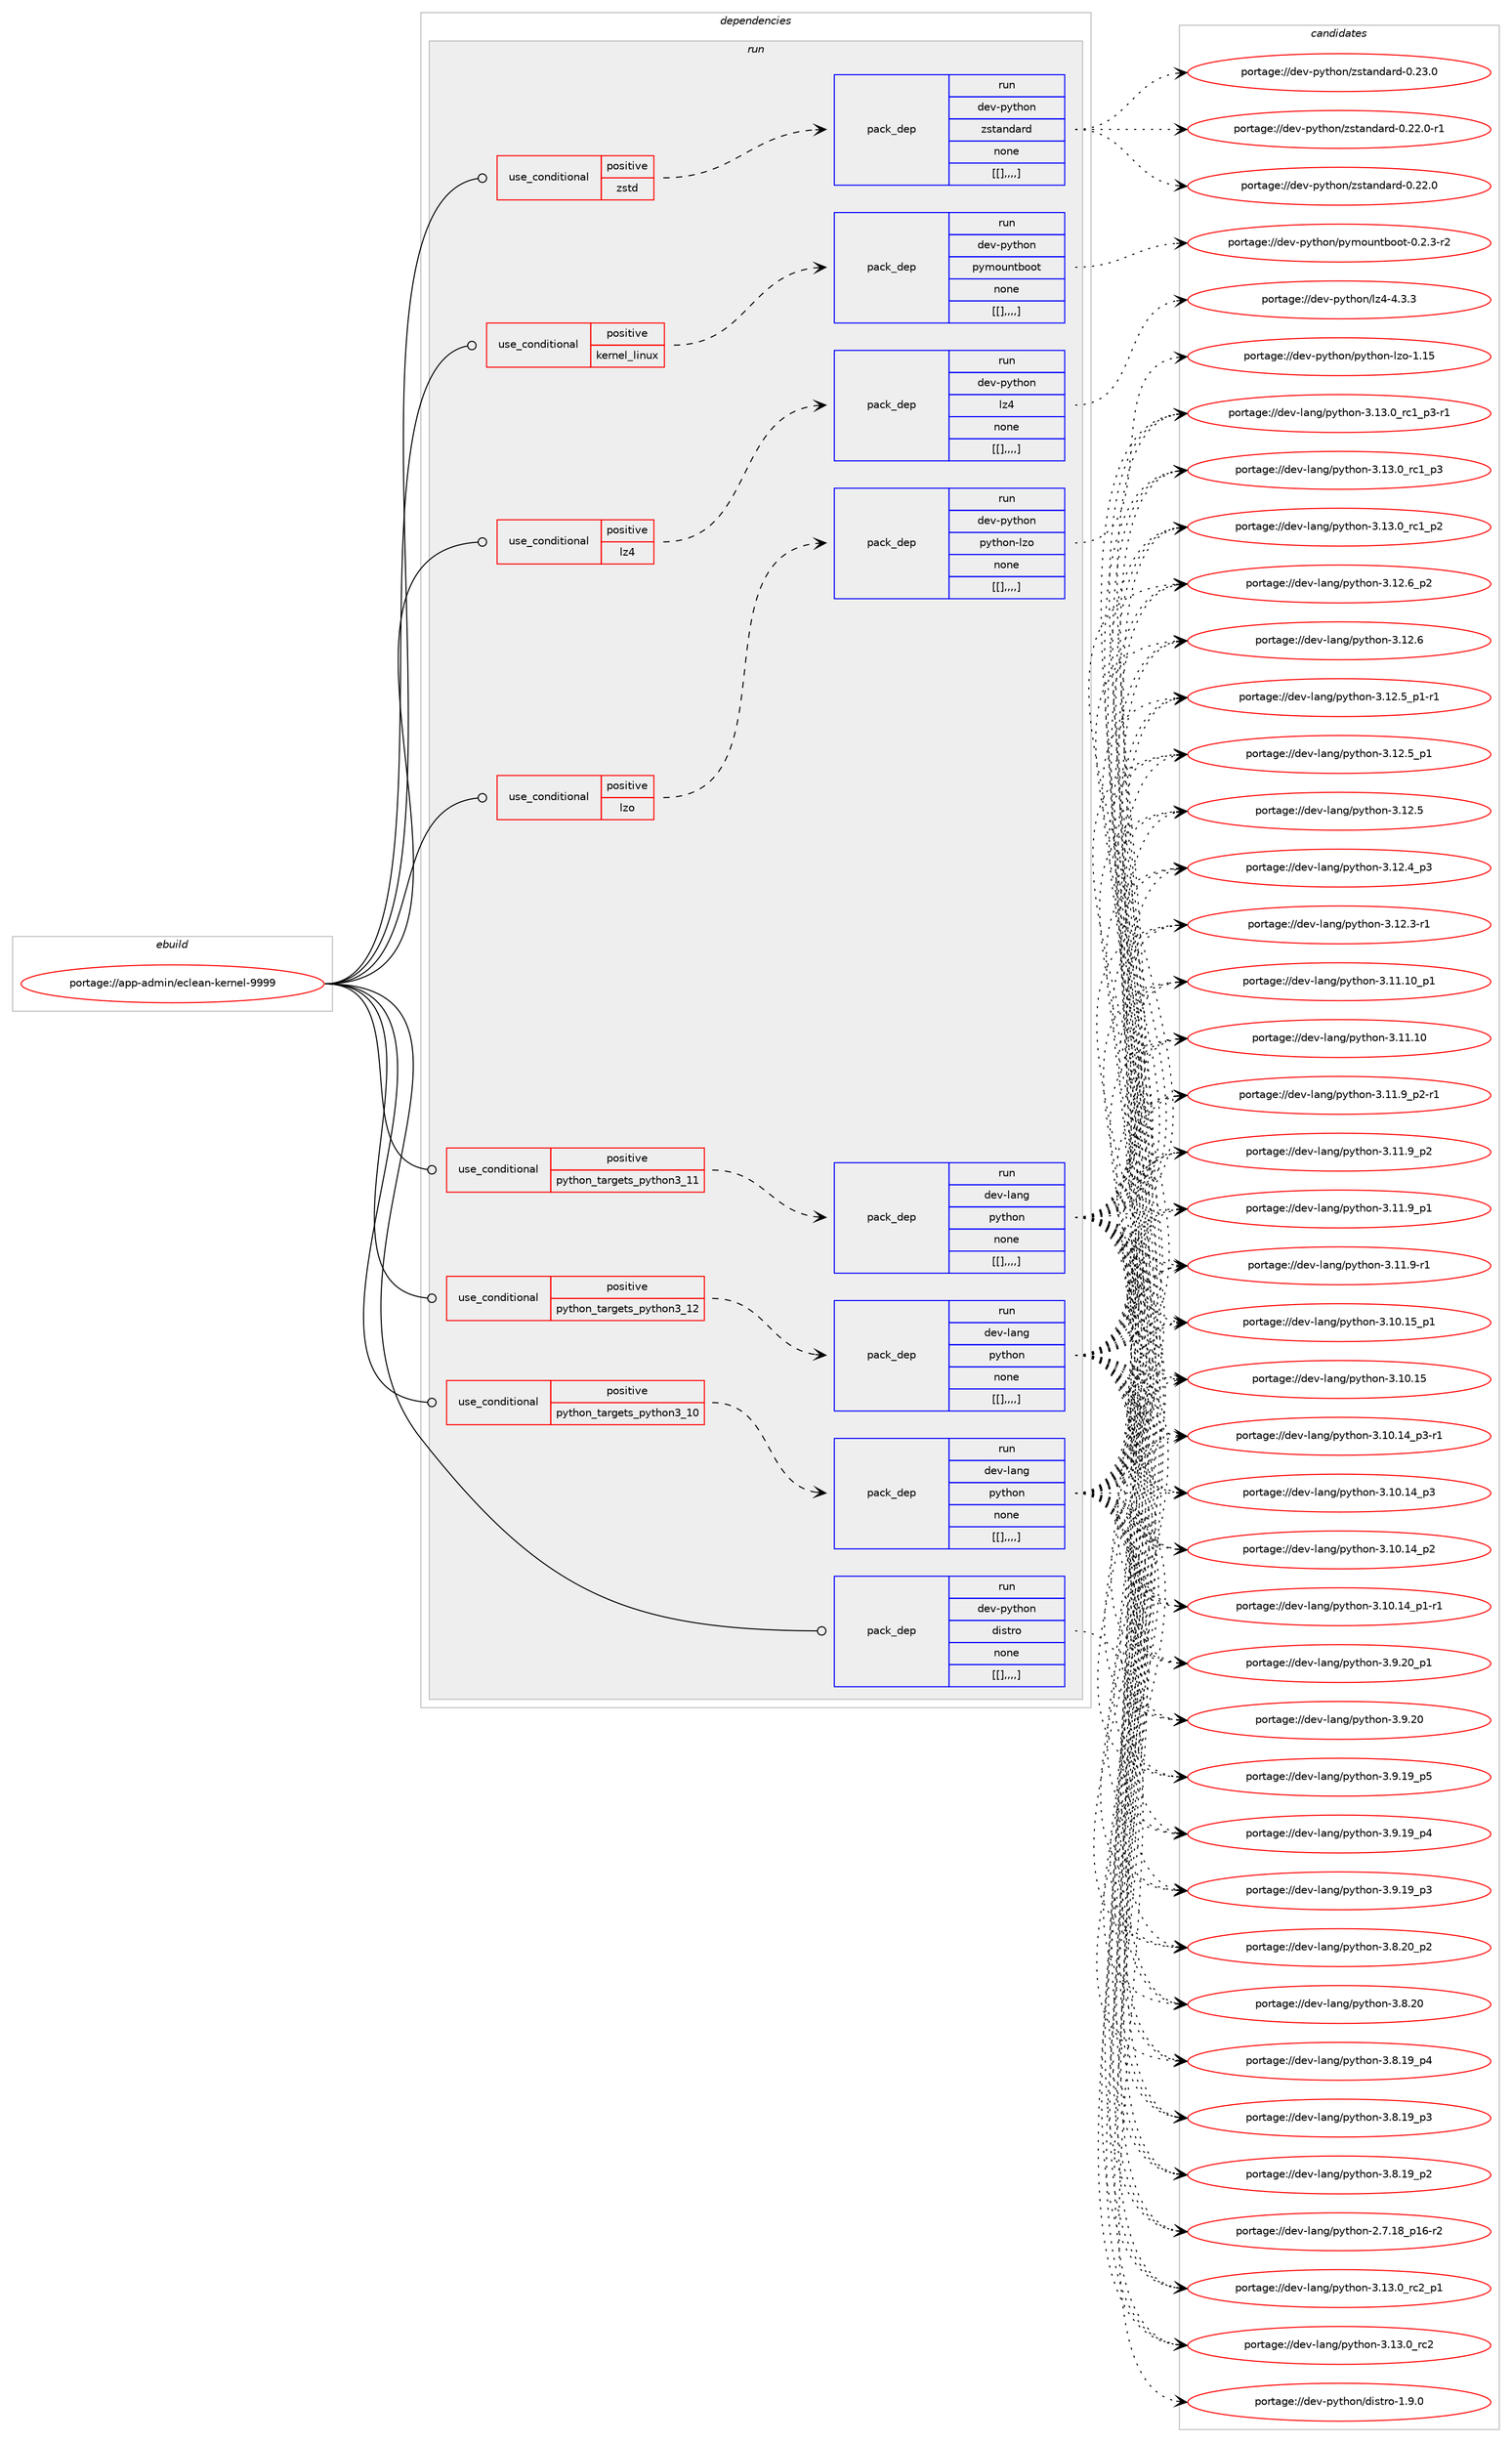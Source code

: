 digraph prolog {

# *************
# Graph options
# *************

newrank=true;
concentrate=true;
compound=true;
graph [rankdir=LR,fontname=Helvetica,fontsize=10,ranksep=1.5];#, ranksep=2.5, nodesep=0.2];
edge  [arrowhead=vee];
node  [fontname=Helvetica,fontsize=10];

# **********
# The ebuild
# **********

subgraph cluster_leftcol {
color=gray;
label=<<i>ebuild</i>>;
id [label="portage://app-admin/eclean-kernel-9999", color=red, width=4, href="../app-admin/eclean-kernel-9999.svg"];
}

# ****************
# The dependencies
# ****************

subgraph cluster_midcol {
color=gray;
label=<<i>dependencies</i>>;
subgraph cluster_compile {
fillcolor="#eeeeee";
style=filled;
label=<<i>compile</i>>;
}
subgraph cluster_compileandrun {
fillcolor="#eeeeee";
style=filled;
label=<<i>compile and run</i>>;
}
subgraph cluster_run {
fillcolor="#eeeeee";
style=filled;
label=<<i>run</i>>;
subgraph cond580 {
dependency2531 [label=<<TABLE BORDER="0" CELLBORDER="1" CELLSPACING="0" CELLPADDING="4"><TR><TD ROWSPAN="3" CELLPADDING="10">use_conditional</TD></TR><TR><TD>positive</TD></TR><TR><TD>kernel_linux</TD></TR></TABLE>>, shape=none, color=red];
subgraph pack1946 {
dependency2532 [label=<<TABLE BORDER="0" CELLBORDER="1" CELLSPACING="0" CELLPADDING="4" WIDTH="220"><TR><TD ROWSPAN="6" CELLPADDING="30">pack_dep</TD></TR><TR><TD WIDTH="110">run</TD></TR><TR><TD>dev-python</TD></TR><TR><TD>pymountboot</TD></TR><TR><TD>none</TD></TR><TR><TD>[[],,,,]</TD></TR></TABLE>>, shape=none, color=blue];
}
dependency2531:e -> dependency2532:w [weight=20,style="dashed",arrowhead="vee"];
}
id:e -> dependency2531:w [weight=20,style="solid",arrowhead="odot"];
subgraph cond581 {
dependency2533 [label=<<TABLE BORDER="0" CELLBORDER="1" CELLSPACING="0" CELLPADDING="4"><TR><TD ROWSPAN="3" CELLPADDING="10">use_conditional</TD></TR><TR><TD>positive</TD></TR><TR><TD>lz4</TD></TR></TABLE>>, shape=none, color=red];
subgraph pack1947 {
dependency2534 [label=<<TABLE BORDER="0" CELLBORDER="1" CELLSPACING="0" CELLPADDING="4" WIDTH="220"><TR><TD ROWSPAN="6" CELLPADDING="30">pack_dep</TD></TR><TR><TD WIDTH="110">run</TD></TR><TR><TD>dev-python</TD></TR><TR><TD>lz4</TD></TR><TR><TD>none</TD></TR><TR><TD>[[],,,,]</TD></TR></TABLE>>, shape=none, color=blue];
}
dependency2533:e -> dependency2534:w [weight=20,style="dashed",arrowhead="vee"];
}
id:e -> dependency2533:w [weight=20,style="solid",arrowhead="odot"];
subgraph cond582 {
dependency2535 [label=<<TABLE BORDER="0" CELLBORDER="1" CELLSPACING="0" CELLPADDING="4"><TR><TD ROWSPAN="3" CELLPADDING="10">use_conditional</TD></TR><TR><TD>positive</TD></TR><TR><TD>lzo</TD></TR></TABLE>>, shape=none, color=red];
subgraph pack1948 {
dependency2536 [label=<<TABLE BORDER="0" CELLBORDER="1" CELLSPACING="0" CELLPADDING="4" WIDTH="220"><TR><TD ROWSPAN="6" CELLPADDING="30">pack_dep</TD></TR><TR><TD WIDTH="110">run</TD></TR><TR><TD>dev-python</TD></TR><TR><TD>python-lzo</TD></TR><TR><TD>none</TD></TR><TR><TD>[[],,,,]</TD></TR></TABLE>>, shape=none, color=blue];
}
dependency2535:e -> dependency2536:w [weight=20,style="dashed",arrowhead="vee"];
}
id:e -> dependency2535:w [weight=20,style="solid",arrowhead="odot"];
subgraph cond583 {
dependency2537 [label=<<TABLE BORDER="0" CELLBORDER="1" CELLSPACING="0" CELLPADDING="4"><TR><TD ROWSPAN="3" CELLPADDING="10">use_conditional</TD></TR><TR><TD>positive</TD></TR><TR><TD>python_targets_python3_10</TD></TR></TABLE>>, shape=none, color=red];
subgraph pack1949 {
dependency2538 [label=<<TABLE BORDER="0" CELLBORDER="1" CELLSPACING="0" CELLPADDING="4" WIDTH="220"><TR><TD ROWSPAN="6" CELLPADDING="30">pack_dep</TD></TR><TR><TD WIDTH="110">run</TD></TR><TR><TD>dev-lang</TD></TR><TR><TD>python</TD></TR><TR><TD>none</TD></TR><TR><TD>[[],,,,]</TD></TR></TABLE>>, shape=none, color=blue];
}
dependency2537:e -> dependency2538:w [weight=20,style="dashed",arrowhead="vee"];
}
id:e -> dependency2537:w [weight=20,style="solid",arrowhead="odot"];
subgraph cond584 {
dependency2539 [label=<<TABLE BORDER="0" CELLBORDER="1" CELLSPACING="0" CELLPADDING="4"><TR><TD ROWSPAN="3" CELLPADDING="10">use_conditional</TD></TR><TR><TD>positive</TD></TR><TR><TD>python_targets_python3_11</TD></TR></TABLE>>, shape=none, color=red];
subgraph pack1950 {
dependency2540 [label=<<TABLE BORDER="0" CELLBORDER="1" CELLSPACING="0" CELLPADDING="4" WIDTH="220"><TR><TD ROWSPAN="6" CELLPADDING="30">pack_dep</TD></TR><TR><TD WIDTH="110">run</TD></TR><TR><TD>dev-lang</TD></TR><TR><TD>python</TD></TR><TR><TD>none</TD></TR><TR><TD>[[],,,,]</TD></TR></TABLE>>, shape=none, color=blue];
}
dependency2539:e -> dependency2540:w [weight=20,style="dashed",arrowhead="vee"];
}
id:e -> dependency2539:w [weight=20,style="solid",arrowhead="odot"];
subgraph cond585 {
dependency2541 [label=<<TABLE BORDER="0" CELLBORDER="1" CELLSPACING="0" CELLPADDING="4"><TR><TD ROWSPAN="3" CELLPADDING="10">use_conditional</TD></TR><TR><TD>positive</TD></TR><TR><TD>python_targets_python3_12</TD></TR></TABLE>>, shape=none, color=red];
subgraph pack1951 {
dependency2542 [label=<<TABLE BORDER="0" CELLBORDER="1" CELLSPACING="0" CELLPADDING="4" WIDTH="220"><TR><TD ROWSPAN="6" CELLPADDING="30">pack_dep</TD></TR><TR><TD WIDTH="110">run</TD></TR><TR><TD>dev-lang</TD></TR><TR><TD>python</TD></TR><TR><TD>none</TD></TR><TR><TD>[[],,,,]</TD></TR></TABLE>>, shape=none, color=blue];
}
dependency2541:e -> dependency2542:w [weight=20,style="dashed",arrowhead="vee"];
}
id:e -> dependency2541:w [weight=20,style="solid",arrowhead="odot"];
subgraph cond586 {
dependency2543 [label=<<TABLE BORDER="0" CELLBORDER="1" CELLSPACING="0" CELLPADDING="4"><TR><TD ROWSPAN="3" CELLPADDING="10">use_conditional</TD></TR><TR><TD>positive</TD></TR><TR><TD>zstd</TD></TR></TABLE>>, shape=none, color=red];
subgraph pack1952 {
dependency2544 [label=<<TABLE BORDER="0" CELLBORDER="1" CELLSPACING="0" CELLPADDING="4" WIDTH="220"><TR><TD ROWSPAN="6" CELLPADDING="30">pack_dep</TD></TR><TR><TD WIDTH="110">run</TD></TR><TR><TD>dev-python</TD></TR><TR><TD>zstandard</TD></TR><TR><TD>none</TD></TR><TR><TD>[[],,,,]</TD></TR></TABLE>>, shape=none, color=blue];
}
dependency2543:e -> dependency2544:w [weight=20,style="dashed",arrowhead="vee"];
}
id:e -> dependency2543:w [weight=20,style="solid",arrowhead="odot"];
subgraph pack1953 {
dependency2545 [label=<<TABLE BORDER="0" CELLBORDER="1" CELLSPACING="0" CELLPADDING="4" WIDTH="220"><TR><TD ROWSPAN="6" CELLPADDING="30">pack_dep</TD></TR><TR><TD WIDTH="110">run</TD></TR><TR><TD>dev-python</TD></TR><TR><TD>distro</TD></TR><TR><TD>none</TD></TR><TR><TD>[[],,,,]</TD></TR></TABLE>>, shape=none, color=blue];
}
id:e -> dependency2545:w [weight=20,style="solid",arrowhead="odot"];
}
}

# **************
# The candidates
# **************

subgraph cluster_choices {
rank=same;
color=gray;
label=<<i>candidates</i>>;

subgraph choice1946 {
color=black;
nodesep=1;
choice1001011184511212111610411111047112121109111117110116981111111164548465046514511450 [label="portage://dev-python/pymountboot-0.2.3-r2", color=red, width=4,href="../dev-python/pymountboot-0.2.3-r2.svg"];
dependency2532:e -> choice1001011184511212111610411111047112121109111117110116981111111164548465046514511450:w [style=dotted,weight="100"];
}
subgraph choice1947 {
color=black;
nodesep=1;
choice100101118451121211161041111104710812252455246514651 [label="portage://dev-python/lz4-4.3.3", color=red, width=4,href="../dev-python/lz4-4.3.3.svg"];
dependency2534:e -> choice100101118451121211161041111104710812252455246514651:w [style=dotted,weight="100"];
}
subgraph choice1948 {
color=black;
nodesep=1;
choice1001011184511212111610411111047112121116104111110451081221114549464953 [label="portage://dev-python/python-lzo-1.15", color=red, width=4,href="../dev-python/python-lzo-1.15.svg"];
dependency2536:e -> choice1001011184511212111610411111047112121116104111110451081221114549464953:w [style=dotted,weight="100"];
}
subgraph choice1949 {
color=black;
nodesep=1;
choice100101118451089711010347112121116104111110455146495146489511499509511249 [label="portage://dev-lang/python-3.13.0_rc2_p1", color=red, width=4,href="../dev-lang/python-3.13.0_rc2_p1.svg"];
choice10010111845108971101034711212111610411111045514649514648951149950 [label="portage://dev-lang/python-3.13.0_rc2", color=red, width=4,href="../dev-lang/python-3.13.0_rc2.svg"];
choice1001011184510897110103471121211161041111104551464951464895114994995112514511449 [label="portage://dev-lang/python-3.13.0_rc1_p3-r1", color=red, width=4,href="../dev-lang/python-3.13.0_rc1_p3-r1.svg"];
choice100101118451089711010347112121116104111110455146495146489511499499511251 [label="portage://dev-lang/python-3.13.0_rc1_p3", color=red, width=4,href="../dev-lang/python-3.13.0_rc1_p3.svg"];
choice100101118451089711010347112121116104111110455146495146489511499499511250 [label="portage://dev-lang/python-3.13.0_rc1_p2", color=red, width=4,href="../dev-lang/python-3.13.0_rc1_p2.svg"];
choice100101118451089711010347112121116104111110455146495046549511250 [label="portage://dev-lang/python-3.12.6_p2", color=red, width=4,href="../dev-lang/python-3.12.6_p2.svg"];
choice10010111845108971101034711212111610411111045514649504654 [label="portage://dev-lang/python-3.12.6", color=red, width=4,href="../dev-lang/python-3.12.6.svg"];
choice1001011184510897110103471121211161041111104551464950465395112494511449 [label="portage://dev-lang/python-3.12.5_p1-r1", color=red, width=4,href="../dev-lang/python-3.12.5_p1-r1.svg"];
choice100101118451089711010347112121116104111110455146495046539511249 [label="portage://dev-lang/python-3.12.5_p1", color=red, width=4,href="../dev-lang/python-3.12.5_p1.svg"];
choice10010111845108971101034711212111610411111045514649504653 [label="portage://dev-lang/python-3.12.5", color=red, width=4,href="../dev-lang/python-3.12.5.svg"];
choice100101118451089711010347112121116104111110455146495046529511251 [label="portage://dev-lang/python-3.12.4_p3", color=red, width=4,href="../dev-lang/python-3.12.4_p3.svg"];
choice100101118451089711010347112121116104111110455146495046514511449 [label="portage://dev-lang/python-3.12.3-r1", color=red, width=4,href="../dev-lang/python-3.12.3-r1.svg"];
choice10010111845108971101034711212111610411111045514649494649489511249 [label="portage://dev-lang/python-3.11.10_p1", color=red, width=4,href="../dev-lang/python-3.11.10_p1.svg"];
choice1001011184510897110103471121211161041111104551464949464948 [label="portage://dev-lang/python-3.11.10", color=red, width=4,href="../dev-lang/python-3.11.10.svg"];
choice1001011184510897110103471121211161041111104551464949465795112504511449 [label="portage://dev-lang/python-3.11.9_p2-r1", color=red, width=4,href="../dev-lang/python-3.11.9_p2-r1.svg"];
choice100101118451089711010347112121116104111110455146494946579511250 [label="portage://dev-lang/python-3.11.9_p2", color=red, width=4,href="../dev-lang/python-3.11.9_p2.svg"];
choice100101118451089711010347112121116104111110455146494946579511249 [label="portage://dev-lang/python-3.11.9_p1", color=red, width=4,href="../dev-lang/python-3.11.9_p1.svg"];
choice100101118451089711010347112121116104111110455146494946574511449 [label="portage://dev-lang/python-3.11.9-r1", color=red, width=4,href="../dev-lang/python-3.11.9-r1.svg"];
choice10010111845108971101034711212111610411111045514649484649539511249 [label="portage://dev-lang/python-3.10.15_p1", color=red, width=4,href="../dev-lang/python-3.10.15_p1.svg"];
choice1001011184510897110103471121211161041111104551464948464953 [label="portage://dev-lang/python-3.10.15", color=red, width=4,href="../dev-lang/python-3.10.15.svg"];
choice100101118451089711010347112121116104111110455146494846495295112514511449 [label="portage://dev-lang/python-3.10.14_p3-r1", color=red, width=4,href="../dev-lang/python-3.10.14_p3-r1.svg"];
choice10010111845108971101034711212111610411111045514649484649529511251 [label="portage://dev-lang/python-3.10.14_p3", color=red, width=4,href="../dev-lang/python-3.10.14_p3.svg"];
choice10010111845108971101034711212111610411111045514649484649529511250 [label="portage://dev-lang/python-3.10.14_p2", color=red, width=4,href="../dev-lang/python-3.10.14_p2.svg"];
choice100101118451089711010347112121116104111110455146494846495295112494511449 [label="portage://dev-lang/python-3.10.14_p1-r1", color=red, width=4,href="../dev-lang/python-3.10.14_p1-r1.svg"];
choice100101118451089711010347112121116104111110455146574650489511249 [label="portage://dev-lang/python-3.9.20_p1", color=red, width=4,href="../dev-lang/python-3.9.20_p1.svg"];
choice10010111845108971101034711212111610411111045514657465048 [label="portage://dev-lang/python-3.9.20", color=red, width=4,href="../dev-lang/python-3.9.20.svg"];
choice100101118451089711010347112121116104111110455146574649579511253 [label="portage://dev-lang/python-3.9.19_p5", color=red, width=4,href="../dev-lang/python-3.9.19_p5.svg"];
choice100101118451089711010347112121116104111110455146574649579511252 [label="portage://dev-lang/python-3.9.19_p4", color=red, width=4,href="../dev-lang/python-3.9.19_p4.svg"];
choice100101118451089711010347112121116104111110455146574649579511251 [label="portage://dev-lang/python-3.9.19_p3", color=red, width=4,href="../dev-lang/python-3.9.19_p3.svg"];
choice100101118451089711010347112121116104111110455146564650489511250 [label="portage://dev-lang/python-3.8.20_p2", color=red, width=4,href="../dev-lang/python-3.8.20_p2.svg"];
choice10010111845108971101034711212111610411111045514656465048 [label="portage://dev-lang/python-3.8.20", color=red, width=4,href="../dev-lang/python-3.8.20.svg"];
choice100101118451089711010347112121116104111110455146564649579511252 [label="portage://dev-lang/python-3.8.19_p4", color=red, width=4,href="../dev-lang/python-3.8.19_p4.svg"];
choice100101118451089711010347112121116104111110455146564649579511251 [label="portage://dev-lang/python-3.8.19_p3", color=red, width=4,href="../dev-lang/python-3.8.19_p3.svg"];
choice100101118451089711010347112121116104111110455146564649579511250 [label="portage://dev-lang/python-3.8.19_p2", color=red, width=4,href="../dev-lang/python-3.8.19_p2.svg"];
choice100101118451089711010347112121116104111110455046554649569511249544511450 [label="portage://dev-lang/python-2.7.18_p16-r2", color=red, width=4,href="../dev-lang/python-2.7.18_p16-r2.svg"];
dependency2538:e -> choice100101118451089711010347112121116104111110455146495146489511499509511249:w [style=dotted,weight="100"];
dependency2538:e -> choice10010111845108971101034711212111610411111045514649514648951149950:w [style=dotted,weight="100"];
dependency2538:e -> choice1001011184510897110103471121211161041111104551464951464895114994995112514511449:w [style=dotted,weight="100"];
dependency2538:e -> choice100101118451089711010347112121116104111110455146495146489511499499511251:w [style=dotted,weight="100"];
dependency2538:e -> choice100101118451089711010347112121116104111110455146495146489511499499511250:w [style=dotted,weight="100"];
dependency2538:e -> choice100101118451089711010347112121116104111110455146495046549511250:w [style=dotted,weight="100"];
dependency2538:e -> choice10010111845108971101034711212111610411111045514649504654:w [style=dotted,weight="100"];
dependency2538:e -> choice1001011184510897110103471121211161041111104551464950465395112494511449:w [style=dotted,weight="100"];
dependency2538:e -> choice100101118451089711010347112121116104111110455146495046539511249:w [style=dotted,weight="100"];
dependency2538:e -> choice10010111845108971101034711212111610411111045514649504653:w [style=dotted,weight="100"];
dependency2538:e -> choice100101118451089711010347112121116104111110455146495046529511251:w [style=dotted,weight="100"];
dependency2538:e -> choice100101118451089711010347112121116104111110455146495046514511449:w [style=dotted,weight="100"];
dependency2538:e -> choice10010111845108971101034711212111610411111045514649494649489511249:w [style=dotted,weight="100"];
dependency2538:e -> choice1001011184510897110103471121211161041111104551464949464948:w [style=dotted,weight="100"];
dependency2538:e -> choice1001011184510897110103471121211161041111104551464949465795112504511449:w [style=dotted,weight="100"];
dependency2538:e -> choice100101118451089711010347112121116104111110455146494946579511250:w [style=dotted,weight="100"];
dependency2538:e -> choice100101118451089711010347112121116104111110455146494946579511249:w [style=dotted,weight="100"];
dependency2538:e -> choice100101118451089711010347112121116104111110455146494946574511449:w [style=dotted,weight="100"];
dependency2538:e -> choice10010111845108971101034711212111610411111045514649484649539511249:w [style=dotted,weight="100"];
dependency2538:e -> choice1001011184510897110103471121211161041111104551464948464953:w [style=dotted,weight="100"];
dependency2538:e -> choice100101118451089711010347112121116104111110455146494846495295112514511449:w [style=dotted,weight="100"];
dependency2538:e -> choice10010111845108971101034711212111610411111045514649484649529511251:w [style=dotted,weight="100"];
dependency2538:e -> choice10010111845108971101034711212111610411111045514649484649529511250:w [style=dotted,weight="100"];
dependency2538:e -> choice100101118451089711010347112121116104111110455146494846495295112494511449:w [style=dotted,weight="100"];
dependency2538:e -> choice100101118451089711010347112121116104111110455146574650489511249:w [style=dotted,weight="100"];
dependency2538:e -> choice10010111845108971101034711212111610411111045514657465048:w [style=dotted,weight="100"];
dependency2538:e -> choice100101118451089711010347112121116104111110455146574649579511253:w [style=dotted,weight="100"];
dependency2538:e -> choice100101118451089711010347112121116104111110455146574649579511252:w [style=dotted,weight="100"];
dependency2538:e -> choice100101118451089711010347112121116104111110455146574649579511251:w [style=dotted,weight="100"];
dependency2538:e -> choice100101118451089711010347112121116104111110455146564650489511250:w [style=dotted,weight="100"];
dependency2538:e -> choice10010111845108971101034711212111610411111045514656465048:w [style=dotted,weight="100"];
dependency2538:e -> choice100101118451089711010347112121116104111110455146564649579511252:w [style=dotted,weight="100"];
dependency2538:e -> choice100101118451089711010347112121116104111110455146564649579511251:w [style=dotted,weight="100"];
dependency2538:e -> choice100101118451089711010347112121116104111110455146564649579511250:w [style=dotted,weight="100"];
dependency2538:e -> choice100101118451089711010347112121116104111110455046554649569511249544511450:w [style=dotted,weight="100"];
}
subgraph choice1950 {
color=black;
nodesep=1;
choice100101118451089711010347112121116104111110455146495146489511499509511249 [label="portage://dev-lang/python-3.13.0_rc2_p1", color=red, width=4,href="../dev-lang/python-3.13.0_rc2_p1.svg"];
choice10010111845108971101034711212111610411111045514649514648951149950 [label="portage://dev-lang/python-3.13.0_rc2", color=red, width=4,href="../dev-lang/python-3.13.0_rc2.svg"];
choice1001011184510897110103471121211161041111104551464951464895114994995112514511449 [label="portage://dev-lang/python-3.13.0_rc1_p3-r1", color=red, width=4,href="../dev-lang/python-3.13.0_rc1_p3-r1.svg"];
choice100101118451089711010347112121116104111110455146495146489511499499511251 [label="portage://dev-lang/python-3.13.0_rc1_p3", color=red, width=4,href="../dev-lang/python-3.13.0_rc1_p3.svg"];
choice100101118451089711010347112121116104111110455146495146489511499499511250 [label="portage://dev-lang/python-3.13.0_rc1_p2", color=red, width=4,href="../dev-lang/python-3.13.0_rc1_p2.svg"];
choice100101118451089711010347112121116104111110455146495046549511250 [label="portage://dev-lang/python-3.12.6_p2", color=red, width=4,href="../dev-lang/python-3.12.6_p2.svg"];
choice10010111845108971101034711212111610411111045514649504654 [label="portage://dev-lang/python-3.12.6", color=red, width=4,href="../dev-lang/python-3.12.6.svg"];
choice1001011184510897110103471121211161041111104551464950465395112494511449 [label="portage://dev-lang/python-3.12.5_p1-r1", color=red, width=4,href="../dev-lang/python-3.12.5_p1-r1.svg"];
choice100101118451089711010347112121116104111110455146495046539511249 [label="portage://dev-lang/python-3.12.5_p1", color=red, width=4,href="../dev-lang/python-3.12.5_p1.svg"];
choice10010111845108971101034711212111610411111045514649504653 [label="portage://dev-lang/python-3.12.5", color=red, width=4,href="../dev-lang/python-3.12.5.svg"];
choice100101118451089711010347112121116104111110455146495046529511251 [label="portage://dev-lang/python-3.12.4_p3", color=red, width=4,href="../dev-lang/python-3.12.4_p3.svg"];
choice100101118451089711010347112121116104111110455146495046514511449 [label="portage://dev-lang/python-3.12.3-r1", color=red, width=4,href="../dev-lang/python-3.12.3-r1.svg"];
choice10010111845108971101034711212111610411111045514649494649489511249 [label="portage://dev-lang/python-3.11.10_p1", color=red, width=4,href="../dev-lang/python-3.11.10_p1.svg"];
choice1001011184510897110103471121211161041111104551464949464948 [label="portage://dev-lang/python-3.11.10", color=red, width=4,href="../dev-lang/python-3.11.10.svg"];
choice1001011184510897110103471121211161041111104551464949465795112504511449 [label="portage://dev-lang/python-3.11.9_p2-r1", color=red, width=4,href="../dev-lang/python-3.11.9_p2-r1.svg"];
choice100101118451089711010347112121116104111110455146494946579511250 [label="portage://dev-lang/python-3.11.9_p2", color=red, width=4,href="../dev-lang/python-3.11.9_p2.svg"];
choice100101118451089711010347112121116104111110455146494946579511249 [label="portage://dev-lang/python-3.11.9_p1", color=red, width=4,href="../dev-lang/python-3.11.9_p1.svg"];
choice100101118451089711010347112121116104111110455146494946574511449 [label="portage://dev-lang/python-3.11.9-r1", color=red, width=4,href="../dev-lang/python-3.11.9-r1.svg"];
choice10010111845108971101034711212111610411111045514649484649539511249 [label="portage://dev-lang/python-3.10.15_p1", color=red, width=4,href="../dev-lang/python-3.10.15_p1.svg"];
choice1001011184510897110103471121211161041111104551464948464953 [label="portage://dev-lang/python-3.10.15", color=red, width=4,href="../dev-lang/python-3.10.15.svg"];
choice100101118451089711010347112121116104111110455146494846495295112514511449 [label="portage://dev-lang/python-3.10.14_p3-r1", color=red, width=4,href="../dev-lang/python-3.10.14_p3-r1.svg"];
choice10010111845108971101034711212111610411111045514649484649529511251 [label="portage://dev-lang/python-3.10.14_p3", color=red, width=4,href="../dev-lang/python-3.10.14_p3.svg"];
choice10010111845108971101034711212111610411111045514649484649529511250 [label="portage://dev-lang/python-3.10.14_p2", color=red, width=4,href="../dev-lang/python-3.10.14_p2.svg"];
choice100101118451089711010347112121116104111110455146494846495295112494511449 [label="portage://dev-lang/python-3.10.14_p1-r1", color=red, width=4,href="../dev-lang/python-3.10.14_p1-r1.svg"];
choice100101118451089711010347112121116104111110455146574650489511249 [label="portage://dev-lang/python-3.9.20_p1", color=red, width=4,href="../dev-lang/python-3.9.20_p1.svg"];
choice10010111845108971101034711212111610411111045514657465048 [label="portage://dev-lang/python-3.9.20", color=red, width=4,href="../dev-lang/python-3.9.20.svg"];
choice100101118451089711010347112121116104111110455146574649579511253 [label="portage://dev-lang/python-3.9.19_p5", color=red, width=4,href="../dev-lang/python-3.9.19_p5.svg"];
choice100101118451089711010347112121116104111110455146574649579511252 [label="portage://dev-lang/python-3.9.19_p4", color=red, width=4,href="../dev-lang/python-3.9.19_p4.svg"];
choice100101118451089711010347112121116104111110455146574649579511251 [label="portage://dev-lang/python-3.9.19_p3", color=red, width=4,href="../dev-lang/python-3.9.19_p3.svg"];
choice100101118451089711010347112121116104111110455146564650489511250 [label="portage://dev-lang/python-3.8.20_p2", color=red, width=4,href="../dev-lang/python-3.8.20_p2.svg"];
choice10010111845108971101034711212111610411111045514656465048 [label="portage://dev-lang/python-3.8.20", color=red, width=4,href="../dev-lang/python-3.8.20.svg"];
choice100101118451089711010347112121116104111110455146564649579511252 [label="portage://dev-lang/python-3.8.19_p4", color=red, width=4,href="../dev-lang/python-3.8.19_p4.svg"];
choice100101118451089711010347112121116104111110455146564649579511251 [label="portage://dev-lang/python-3.8.19_p3", color=red, width=4,href="../dev-lang/python-3.8.19_p3.svg"];
choice100101118451089711010347112121116104111110455146564649579511250 [label="portage://dev-lang/python-3.8.19_p2", color=red, width=4,href="../dev-lang/python-3.8.19_p2.svg"];
choice100101118451089711010347112121116104111110455046554649569511249544511450 [label="portage://dev-lang/python-2.7.18_p16-r2", color=red, width=4,href="../dev-lang/python-2.7.18_p16-r2.svg"];
dependency2540:e -> choice100101118451089711010347112121116104111110455146495146489511499509511249:w [style=dotted,weight="100"];
dependency2540:e -> choice10010111845108971101034711212111610411111045514649514648951149950:w [style=dotted,weight="100"];
dependency2540:e -> choice1001011184510897110103471121211161041111104551464951464895114994995112514511449:w [style=dotted,weight="100"];
dependency2540:e -> choice100101118451089711010347112121116104111110455146495146489511499499511251:w [style=dotted,weight="100"];
dependency2540:e -> choice100101118451089711010347112121116104111110455146495146489511499499511250:w [style=dotted,weight="100"];
dependency2540:e -> choice100101118451089711010347112121116104111110455146495046549511250:w [style=dotted,weight="100"];
dependency2540:e -> choice10010111845108971101034711212111610411111045514649504654:w [style=dotted,weight="100"];
dependency2540:e -> choice1001011184510897110103471121211161041111104551464950465395112494511449:w [style=dotted,weight="100"];
dependency2540:e -> choice100101118451089711010347112121116104111110455146495046539511249:w [style=dotted,weight="100"];
dependency2540:e -> choice10010111845108971101034711212111610411111045514649504653:w [style=dotted,weight="100"];
dependency2540:e -> choice100101118451089711010347112121116104111110455146495046529511251:w [style=dotted,weight="100"];
dependency2540:e -> choice100101118451089711010347112121116104111110455146495046514511449:w [style=dotted,weight="100"];
dependency2540:e -> choice10010111845108971101034711212111610411111045514649494649489511249:w [style=dotted,weight="100"];
dependency2540:e -> choice1001011184510897110103471121211161041111104551464949464948:w [style=dotted,weight="100"];
dependency2540:e -> choice1001011184510897110103471121211161041111104551464949465795112504511449:w [style=dotted,weight="100"];
dependency2540:e -> choice100101118451089711010347112121116104111110455146494946579511250:w [style=dotted,weight="100"];
dependency2540:e -> choice100101118451089711010347112121116104111110455146494946579511249:w [style=dotted,weight="100"];
dependency2540:e -> choice100101118451089711010347112121116104111110455146494946574511449:w [style=dotted,weight="100"];
dependency2540:e -> choice10010111845108971101034711212111610411111045514649484649539511249:w [style=dotted,weight="100"];
dependency2540:e -> choice1001011184510897110103471121211161041111104551464948464953:w [style=dotted,weight="100"];
dependency2540:e -> choice100101118451089711010347112121116104111110455146494846495295112514511449:w [style=dotted,weight="100"];
dependency2540:e -> choice10010111845108971101034711212111610411111045514649484649529511251:w [style=dotted,weight="100"];
dependency2540:e -> choice10010111845108971101034711212111610411111045514649484649529511250:w [style=dotted,weight="100"];
dependency2540:e -> choice100101118451089711010347112121116104111110455146494846495295112494511449:w [style=dotted,weight="100"];
dependency2540:e -> choice100101118451089711010347112121116104111110455146574650489511249:w [style=dotted,weight="100"];
dependency2540:e -> choice10010111845108971101034711212111610411111045514657465048:w [style=dotted,weight="100"];
dependency2540:e -> choice100101118451089711010347112121116104111110455146574649579511253:w [style=dotted,weight="100"];
dependency2540:e -> choice100101118451089711010347112121116104111110455146574649579511252:w [style=dotted,weight="100"];
dependency2540:e -> choice100101118451089711010347112121116104111110455146574649579511251:w [style=dotted,weight="100"];
dependency2540:e -> choice100101118451089711010347112121116104111110455146564650489511250:w [style=dotted,weight="100"];
dependency2540:e -> choice10010111845108971101034711212111610411111045514656465048:w [style=dotted,weight="100"];
dependency2540:e -> choice100101118451089711010347112121116104111110455146564649579511252:w [style=dotted,weight="100"];
dependency2540:e -> choice100101118451089711010347112121116104111110455146564649579511251:w [style=dotted,weight="100"];
dependency2540:e -> choice100101118451089711010347112121116104111110455146564649579511250:w [style=dotted,weight="100"];
dependency2540:e -> choice100101118451089711010347112121116104111110455046554649569511249544511450:w [style=dotted,weight="100"];
}
subgraph choice1951 {
color=black;
nodesep=1;
choice100101118451089711010347112121116104111110455146495146489511499509511249 [label="portage://dev-lang/python-3.13.0_rc2_p1", color=red, width=4,href="../dev-lang/python-3.13.0_rc2_p1.svg"];
choice10010111845108971101034711212111610411111045514649514648951149950 [label="portage://dev-lang/python-3.13.0_rc2", color=red, width=4,href="../dev-lang/python-3.13.0_rc2.svg"];
choice1001011184510897110103471121211161041111104551464951464895114994995112514511449 [label="portage://dev-lang/python-3.13.0_rc1_p3-r1", color=red, width=4,href="../dev-lang/python-3.13.0_rc1_p3-r1.svg"];
choice100101118451089711010347112121116104111110455146495146489511499499511251 [label="portage://dev-lang/python-3.13.0_rc1_p3", color=red, width=4,href="../dev-lang/python-3.13.0_rc1_p3.svg"];
choice100101118451089711010347112121116104111110455146495146489511499499511250 [label="portage://dev-lang/python-3.13.0_rc1_p2", color=red, width=4,href="../dev-lang/python-3.13.0_rc1_p2.svg"];
choice100101118451089711010347112121116104111110455146495046549511250 [label="portage://dev-lang/python-3.12.6_p2", color=red, width=4,href="../dev-lang/python-3.12.6_p2.svg"];
choice10010111845108971101034711212111610411111045514649504654 [label="portage://dev-lang/python-3.12.6", color=red, width=4,href="../dev-lang/python-3.12.6.svg"];
choice1001011184510897110103471121211161041111104551464950465395112494511449 [label="portage://dev-lang/python-3.12.5_p1-r1", color=red, width=4,href="../dev-lang/python-3.12.5_p1-r1.svg"];
choice100101118451089711010347112121116104111110455146495046539511249 [label="portage://dev-lang/python-3.12.5_p1", color=red, width=4,href="../dev-lang/python-3.12.5_p1.svg"];
choice10010111845108971101034711212111610411111045514649504653 [label="portage://dev-lang/python-3.12.5", color=red, width=4,href="../dev-lang/python-3.12.5.svg"];
choice100101118451089711010347112121116104111110455146495046529511251 [label="portage://dev-lang/python-3.12.4_p3", color=red, width=4,href="../dev-lang/python-3.12.4_p3.svg"];
choice100101118451089711010347112121116104111110455146495046514511449 [label="portage://dev-lang/python-3.12.3-r1", color=red, width=4,href="../dev-lang/python-3.12.3-r1.svg"];
choice10010111845108971101034711212111610411111045514649494649489511249 [label="portage://dev-lang/python-3.11.10_p1", color=red, width=4,href="../dev-lang/python-3.11.10_p1.svg"];
choice1001011184510897110103471121211161041111104551464949464948 [label="portage://dev-lang/python-3.11.10", color=red, width=4,href="../dev-lang/python-3.11.10.svg"];
choice1001011184510897110103471121211161041111104551464949465795112504511449 [label="portage://dev-lang/python-3.11.9_p2-r1", color=red, width=4,href="../dev-lang/python-3.11.9_p2-r1.svg"];
choice100101118451089711010347112121116104111110455146494946579511250 [label="portage://dev-lang/python-3.11.9_p2", color=red, width=4,href="../dev-lang/python-3.11.9_p2.svg"];
choice100101118451089711010347112121116104111110455146494946579511249 [label="portage://dev-lang/python-3.11.9_p1", color=red, width=4,href="../dev-lang/python-3.11.9_p1.svg"];
choice100101118451089711010347112121116104111110455146494946574511449 [label="portage://dev-lang/python-3.11.9-r1", color=red, width=4,href="../dev-lang/python-3.11.9-r1.svg"];
choice10010111845108971101034711212111610411111045514649484649539511249 [label="portage://dev-lang/python-3.10.15_p1", color=red, width=4,href="../dev-lang/python-3.10.15_p1.svg"];
choice1001011184510897110103471121211161041111104551464948464953 [label="portage://dev-lang/python-3.10.15", color=red, width=4,href="../dev-lang/python-3.10.15.svg"];
choice100101118451089711010347112121116104111110455146494846495295112514511449 [label="portage://dev-lang/python-3.10.14_p3-r1", color=red, width=4,href="../dev-lang/python-3.10.14_p3-r1.svg"];
choice10010111845108971101034711212111610411111045514649484649529511251 [label="portage://dev-lang/python-3.10.14_p3", color=red, width=4,href="../dev-lang/python-3.10.14_p3.svg"];
choice10010111845108971101034711212111610411111045514649484649529511250 [label="portage://dev-lang/python-3.10.14_p2", color=red, width=4,href="../dev-lang/python-3.10.14_p2.svg"];
choice100101118451089711010347112121116104111110455146494846495295112494511449 [label="portage://dev-lang/python-3.10.14_p1-r1", color=red, width=4,href="../dev-lang/python-3.10.14_p1-r1.svg"];
choice100101118451089711010347112121116104111110455146574650489511249 [label="portage://dev-lang/python-3.9.20_p1", color=red, width=4,href="../dev-lang/python-3.9.20_p1.svg"];
choice10010111845108971101034711212111610411111045514657465048 [label="portage://dev-lang/python-3.9.20", color=red, width=4,href="../dev-lang/python-3.9.20.svg"];
choice100101118451089711010347112121116104111110455146574649579511253 [label="portage://dev-lang/python-3.9.19_p5", color=red, width=4,href="../dev-lang/python-3.9.19_p5.svg"];
choice100101118451089711010347112121116104111110455146574649579511252 [label="portage://dev-lang/python-3.9.19_p4", color=red, width=4,href="../dev-lang/python-3.9.19_p4.svg"];
choice100101118451089711010347112121116104111110455146574649579511251 [label="portage://dev-lang/python-3.9.19_p3", color=red, width=4,href="../dev-lang/python-3.9.19_p3.svg"];
choice100101118451089711010347112121116104111110455146564650489511250 [label="portage://dev-lang/python-3.8.20_p2", color=red, width=4,href="../dev-lang/python-3.8.20_p2.svg"];
choice10010111845108971101034711212111610411111045514656465048 [label="portage://dev-lang/python-3.8.20", color=red, width=4,href="../dev-lang/python-3.8.20.svg"];
choice100101118451089711010347112121116104111110455146564649579511252 [label="portage://dev-lang/python-3.8.19_p4", color=red, width=4,href="../dev-lang/python-3.8.19_p4.svg"];
choice100101118451089711010347112121116104111110455146564649579511251 [label="portage://dev-lang/python-3.8.19_p3", color=red, width=4,href="../dev-lang/python-3.8.19_p3.svg"];
choice100101118451089711010347112121116104111110455146564649579511250 [label="portage://dev-lang/python-3.8.19_p2", color=red, width=4,href="../dev-lang/python-3.8.19_p2.svg"];
choice100101118451089711010347112121116104111110455046554649569511249544511450 [label="portage://dev-lang/python-2.7.18_p16-r2", color=red, width=4,href="../dev-lang/python-2.7.18_p16-r2.svg"];
dependency2542:e -> choice100101118451089711010347112121116104111110455146495146489511499509511249:w [style=dotted,weight="100"];
dependency2542:e -> choice10010111845108971101034711212111610411111045514649514648951149950:w [style=dotted,weight="100"];
dependency2542:e -> choice1001011184510897110103471121211161041111104551464951464895114994995112514511449:w [style=dotted,weight="100"];
dependency2542:e -> choice100101118451089711010347112121116104111110455146495146489511499499511251:w [style=dotted,weight="100"];
dependency2542:e -> choice100101118451089711010347112121116104111110455146495146489511499499511250:w [style=dotted,weight="100"];
dependency2542:e -> choice100101118451089711010347112121116104111110455146495046549511250:w [style=dotted,weight="100"];
dependency2542:e -> choice10010111845108971101034711212111610411111045514649504654:w [style=dotted,weight="100"];
dependency2542:e -> choice1001011184510897110103471121211161041111104551464950465395112494511449:w [style=dotted,weight="100"];
dependency2542:e -> choice100101118451089711010347112121116104111110455146495046539511249:w [style=dotted,weight="100"];
dependency2542:e -> choice10010111845108971101034711212111610411111045514649504653:w [style=dotted,weight="100"];
dependency2542:e -> choice100101118451089711010347112121116104111110455146495046529511251:w [style=dotted,weight="100"];
dependency2542:e -> choice100101118451089711010347112121116104111110455146495046514511449:w [style=dotted,weight="100"];
dependency2542:e -> choice10010111845108971101034711212111610411111045514649494649489511249:w [style=dotted,weight="100"];
dependency2542:e -> choice1001011184510897110103471121211161041111104551464949464948:w [style=dotted,weight="100"];
dependency2542:e -> choice1001011184510897110103471121211161041111104551464949465795112504511449:w [style=dotted,weight="100"];
dependency2542:e -> choice100101118451089711010347112121116104111110455146494946579511250:w [style=dotted,weight="100"];
dependency2542:e -> choice100101118451089711010347112121116104111110455146494946579511249:w [style=dotted,weight="100"];
dependency2542:e -> choice100101118451089711010347112121116104111110455146494946574511449:w [style=dotted,weight="100"];
dependency2542:e -> choice10010111845108971101034711212111610411111045514649484649539511249:w [style=dotted,weight="100"];
dependency2542:e -> choice1001011184510897110103471121211161041111104551464948464953:w [style=dotted,weight="100"];
dependency2542:e -> choice100101118451089711010347112121116104111110455146494846495295112514511449:w [style=dotted,weight="100"];
dependency2542:e -> choice10010111845108971101034711212111610411111045514649484649529511251:w [style=dotted,weight="100"];
dependency2542:e -> choice10010111845108971101034711212111610411111045514649484649529511250:w [style=dotted,weight="100"];
dependency2542:e -> choice100101118451089711010347112121116104111110455146494846495295112494511449:w [style=dotted,weight="100"];
dependency2542:e -> choice100101118451089711010347112121116104111110455146574650489511249:w [style=dotted,weight="100"];
dependency2542:e -> choice10010111845108971101034711212111610411111045514657465048:w [style=dotted,weight="100"];
dependency2542:e -> choice100101118451089711010347112121116104111110455146574649579511253:w [style=dotted,weight="100"];
dependency2542:e -> choice100101118451089711010347112121116104111110455146574649579511252:w [style=dotted,weight="100"];
dependency2542:e -> choice100101118451089711010347112121116104111110455146574649579511251:w [style=dotted,weight="100"];
dependency2542:e -> choice100101118451089711010347112121116104111110455146564650489511250:w [style=dotted,weight="100"];
dependency2542:e -> choice10010111845108971101034711212111610411111045514656465048:w [style=dotted,weight="100"];
dependency2542:e -> choice100101118451089711010347112121116104111110455146564649579511252:w [style=dotted,weight="100"];
dependency2542:e -> choice100101118451089711010347112121116104111110455146564649579511251:w [style=dotted,weight="100"];
dependency2542:e -> choice100101118451089711010347112121116104111110455146564649579511250:w [style=dotted,weight="100"];
dependency2542:e -> choice100101118451089711010347112121116104111110455046554649569511249544511450:w [style=dotted,weight="100"];
}
subgraph choice1952 {
color=black;
nodesep=1;
choice1001011184511212111610411111047122115116971101009711410045484650514648 [label="portage://dev-python/zstandard-0.23.0", color=red, width=4,href="../dev-python/zstandard-0.23.0.svg"];
choice10010111845112121116104111110471221151169711010097114100454846505046484511449 [label="portage://dev-python/zstandard-0.22.0-r1", color=red, width=4,href="../dev-python/zstandard-0.22.0-r1.svg"];
choice1001011184511212111610411111047122115116971101009711410045484650504648 [label="portage://dev-python/zstandard-0.22.0", color=red, width=4,href="../dev-python/zstandard-0.22.0.svg"];
dependency2544:e -> choice1001011184511212111610411111047122115116971101009711410045484650514648:w [style=dotted,weight="100"];
dependency2544:e -> choice10010111845112121116104111110471221151169711010097114100454846505046484511449:w [style=dotted,weight="100"];
dependency2544:e -> choice1001011184511212111610411111047122115116971101009711410045484650504648:w [style=dotted,weight="100"];
}
subgraph choice1953 {
color=black;
nodesep=1;
choice1001011184511212111610411111047100105115116114111454946574648 [label="portage://dev-python/distro-1.9.0", color=red, width=4,href="../dev-python/distro-1.9.0.svg"];
dependency2545:e -> choice1001011184511212111610411111047100105115116114111454946574648:w [style=dotted,weight="100"];
}
}

}
